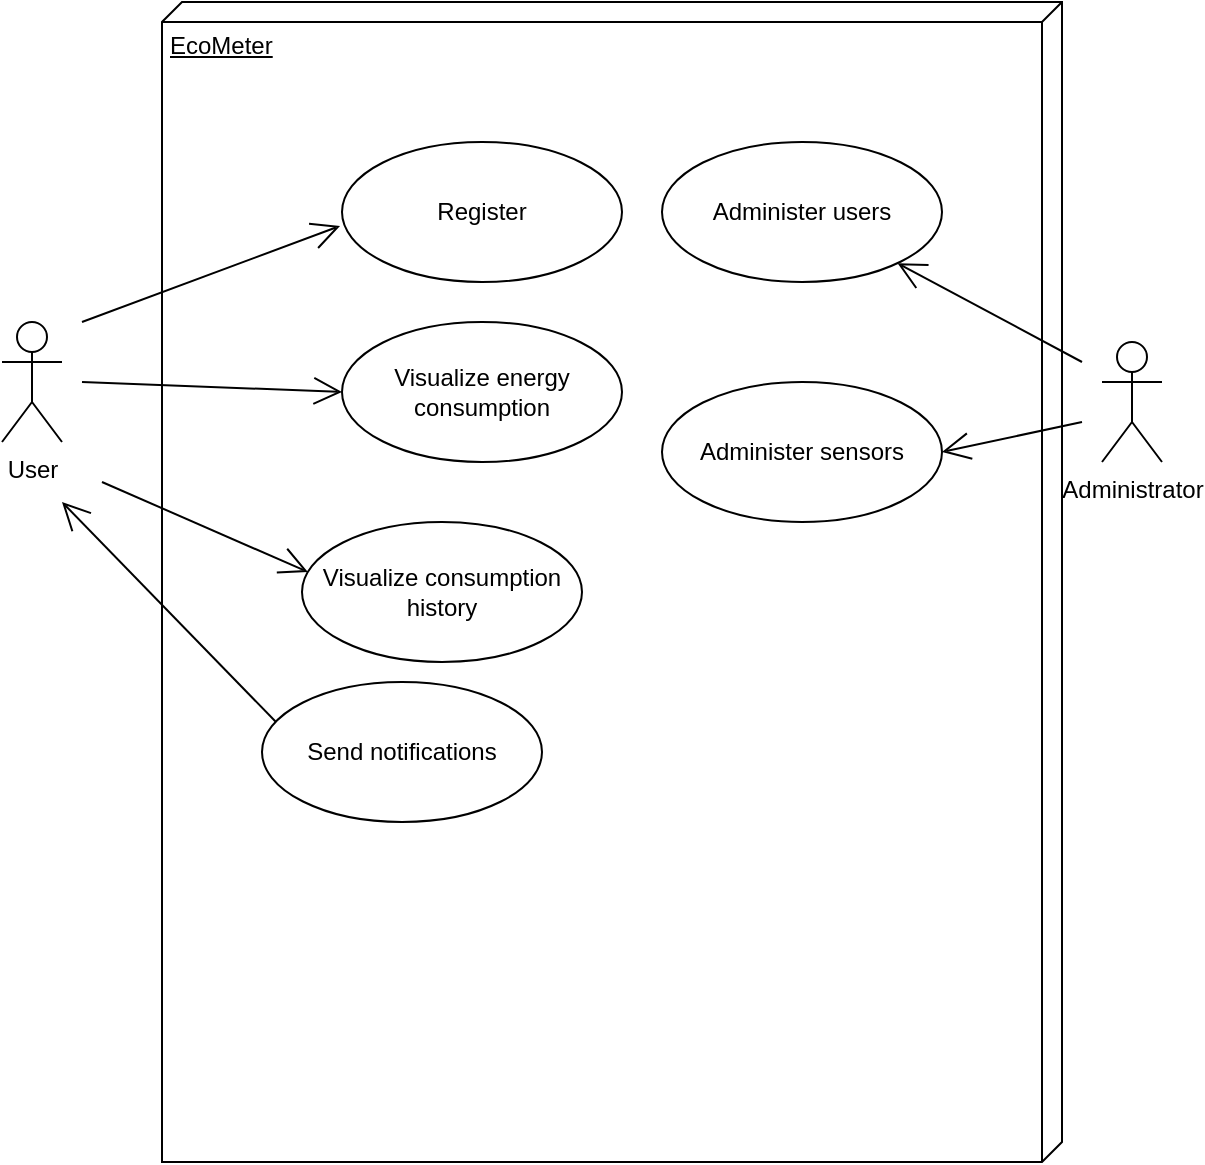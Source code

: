 <mxfile version="23.1.1" type="github" pages="4">
  <diagram name="Página-1" id="9p1yN0jeeB281-lw9D0t">
    <mxGraphModel dx="1434" dy="746" grid="1" gridSize="10" guides="1" tooltips="1" connect="1" arrows="1" fold="1" page="1" pageScale="1" pageWidth="827" pageHeight="1169" math="0" shadow="0">
      <root>
        <mxCell id="0" />
        <mxCell id="1" parent="0" />
        <mxCell id="OAP9CSuasoYouma8eWRJ-1" value="User" style="shape=umlActor;verticalLabelPosition=bottom;verticalAlign=top;html=1;" parent="1" vertex="1">
          <mxGeometry x="90" y="200" width="30" height="60" as="geometry" />
        </mxCell>
        <mxCell id="OAP9CSuasoYouma8eWRJ-2" value="Administrator" style="shape=umlActor;verticalLabelPosition=bottom;verticalAlign=top;html=1;" parent="1" vertex="1">
          <mxGeometry x="640" y="210" width="30" height="60" as="geometry" />
        </mxCell>
        <mxCell id="OAP9CSuasoYouma8eWRJ-4" value="EcoMeter" style="verticalAlign=top;align=left;spacingTop=8;spacingLeft=2;spacingRight=12;shape=cube;size=10;direction=south;fontStyle=4;html=1;whiteSpace=wrap;" parent="1" vertex="1">
          <mxGeometry x="170" y="40" width="450" height="580" as="geometry" />
        </mxCell>
        <mxCell id="OAP9CSuasoYouma8eWRJ-5" value="Register" style="ellipse;whiteSpace=wrap;html=1;" parent="1" vertex="1">
          <mxGeometry x="260" y="110" width="140" height="70" as="geometry" />
        </mxCell>
        <mxCell id="OAP9CSuasoYouma8eWRJ-7" value="Visualize energy consumption" style="ellipse;whiteSpace=wrap;html=1;" parent="1" vertex="1">
          <mxGeometry x="260" y="200" width="140" height="70" as="geometry" />
        </mxCell>
        <mxCell id="OAP9CSuasoYouma8eWRJ-11" value="" style="endArrow=open;endFill=1;endSize=12;html=1;rounded=0;entryX=-0.007;entryY=0.6;entryDx=0;entryDy=0;entryPerimeter=0;" parent="1" target="OAP9CSuasoYouma8eWRJ-5" edge="1">
          <mxGeometry width="160" relative="1" as="geometry">
            <mxPoint x="130" y="200" as="sourcePoint" />
            <mxPoint x="260" y="160" as="targetPoint" />
          </mxGeometry>
        </mxCell>
        <mxCell id="OAP9CSuasoYouma8eWRJ-12" value="" style="endArrow=open;endFill=1;endSize=12;html=1;rounded=0;entryX=0;entryY=0.5;entryDx=0;entryDy=0;" parent="1" target="OAP9CSuasoYouma8eWRJ-7" edge="1">
          <mxGeometry width="160" relative="1" as="geometry">
            <mxPoint x="130" y="230" as="sourcePoint" />
            <mxPoint x="250" y="230" as="targetPoint" />
          </mxGeometry>
        </mxCell>
        <mxCell id="OAP9CSuasoYouma8eWRJ-13" value="Administer users" style="ellipse;whiteSpace=wrap;html=1;" parent="1" vertex="1">
          <mxGeometry x="420" y="110" width="140" height="70" as="geometry" />
        </mxCell>
        <mxCell id="OAP9CSuasoYouma8eWRJ-14" value="" style="endArrow=open;endFill=1;endSize=12;html=1;rounded=0;" parent="1" target="OAP9CSuasoYouma8eWRJ-13" edge="1">
          <mxGeometry width="160" relative="1" as="geometry">
            <mxPoint x="630" y="220" as="sourcePoint" />
            <mxPoint x="650" y="250" as="targetPoint" />
          </mxGeometry>
        </mxCell>
        <mxCell id="OAP9CSuasoYouma8eWRJ-15" value="Visualize consumption history" style="ellipse;whiteSpace=wrap;html=1;" parent="1" vertex="1">
          <mxGeometry x="240" y="300" width="140" height="70" as="geometry" />
        </mxCell>
        <mxCell id="OAP9CSuasoYouma8eWRJ-16" value="" style="endArrow=open;endFill=1;endSize=12;html=1;rounded=0;entryX=0.021;entryY=0.357;entryDx=0;entryDy=0;entryPerimeter=0;" parent="1" target="OAP9CSuasoYouma8eWRJ-15" edge="1">
          <mxGeometry width="160" relative="1" as="geometry">
            <mxPoint x="140" y="280" as="sourcePoint" />
            <mxPoint x="260" y="280" as="targetPoint" />
          </mxGeometry>
        </mxCell>
        <mxCell id="OAP9CSuasoYouma8eWRJ-17" value="Send notifications" style="ellipse;whiteSpace=wrap;html=1;" parent="1" vertex="1">
          <mxGeometry x="220" y="380" width="140" height="70" as="geometry" />
        </mxCell>
        <mxCell id="OAP9CSuasoYouma8eWRJ-18" value="" style="endArrow=open;endFill=1;endSize=12;html=1;rounded=0;exitX=0.05;exitY=0.286;exitDx=0;exitDy=0;exitPerimeter=0;" parent="1" source="OAP9CSuasoYouma8eWRJ-17" edge="1">
          <mxGeometry width="160" relative="1" as="geometry">
            <mxPoint x="150" y="360" as="sourcePoint" />
            <mxPoint x="120" y="290" as="targetPoint" />
          </mxGeometry>
        </mxCell>
        <mxCell id="OAP9CSuasoYouma8eWRJ-19" value="Administer sensors" style="ellipse;whiteSpace=wrap;html=1;" parent="1" vertex="1">
          <mxGeometry x="420" y="230" width="140" height="70" as="geometry" />
        </mxCell>
        <mxCell id="OAP9CSuasoYouma8eWRJ-20" value="" style="endArrow=open;endFill=1;endSize=12;html=1;rounded=0;entryX=1;entryY=0.5;entryDx=0;entryDy=0;" parent="1" target="OAP9CSuasoYouma8eWRJ-19" edge="1">
          <mxGeometry width="160" relative="1" as="geometry">
            <mxPoint x="630" y="250" as="sourcePoint" />
            <mxPoint x="548" y="181" as="targetPoint" />
          </mxGeometry>
        </mxCell>
      </root>
    </mxGraphModel>
  </diagram>
  <diagram id="PDxm0V0CPuH3smzRmviu" name="Página-2">
    <mxGraphModel dx="819" dy="426" grid="1" gridSize="10" guides="1" tooltips="1" connect="1" arrows="1" fold="1" page="1" pageScale="1" pageWidth="827" pageHeight="1169" math="0" shadow="0">
      <root>
        <mxCell id="0" />
        <mxCell id="1" parent="0" />
        <mxCell id="jMdErLy_lFQl9gpQ8zCP-1" value="EcoMeter" style="verticalAlign=top;align=left;spacingTop=8;spacingLeft=2;spacingRight=12;shape=cube;size=10;direction=south;fontStyle=4;html=1;whiteSpace=wrap;movable=1;resizable=1;rotatable=1;deletable=1;editable=1;locked=0;connectable=1;" parent="1" vertex="1">
          <mxGeometry x="151" y="30" width="526" height="470" as="geometry" />
        </mxCell>
        <mxCell id="jMdErLy_lFQl9gpQ8zCP-2" value="Database" style="shape=module;align=left;spacingLeft=20;align=center;verticalAlign=top;whiteSpace=wrap;html=1;" parent="1" vertex="1">
          <mxGeometry x="210" y="130" width="100" height="50" as="geometry" />
        </mxCell>
        <mxCell id="jMdErLy_lFQl9gpQ8zCP-3" value="Sensor" style="shape=module;align=left;spacingLeft=20;align=center;verticalAlign=top;whiteSpace=wrap;html=1;" parent="1" vertex="1">
          <mxGeometry x="500" y="130" width="100" height="50" as="geometry" />
        </mxCell>
        <mxCell id="jMdErLy_lFQl9gpQ8zCP-4" value="Web page" style="shape=module;align=left;spacingLeft=20;align=center;verticalAlign=top;whiteSpace=wrap;html=1;" parent="1" vertex="1">
          <mxGeometry x="210" y="340" width="100" height="50" as="geometry" />
        </mxCell>
        <mxCell id="jMdErLy_lFQl9gpQ8zCP-5" value="Account" style="shape=module;align=left;spacingLeft=20;align=center;verticalAlign=top;whiteSpace=wrap;html=1;" parent="1" vertex="1">
          <mxGeometry x="510" y="350" width="100" height="50" as="geometry" />
        </mxCell>
        <mxCell id="jMdErLy_lFQl9gpQ8zCP-6" value="" style="rounded=0;orthogonalLoop=1;jettySize=auto;html=1;endArrow=halfCircle;endFill=0;endSize=6;strokeWidth=1;sketch=0;exitX=0.11;exitY=0.54;exitDx=0;exitDy=0;exitPerimeter=0;" parent="1" source="jMdErLy_lFQl9gpQ8zCP-3" target="jMdErLy_lFQl9gpQ8zCP-8" edge="1">
          <mxGeometry relative="1" as="geometry">
            <mxPoint x="410" y="225" as="sourcePoint" />
          </mxGeometry>
        </mxCell>
        <mxCell id="jMdErLy_lFQl9gpQ8zCP-7" value="" style="rounded=0;orthogonalLoop=1;jettySize=auto;html=1;endArrow=oval;endFill=0;sketch=0;sourcePerimeterSpacing=0;targetPerimeterSpacing=0;endSize=10;exitX=1;exitY=0.5;exitDx=0;exitDy=0;" parent="1" source="jMdErLy_lFQl9gpQ8zCP-2" target="jMdErLy_lFQl9gpQ8zCP-8" edge="1">
          <mxGeometry relative="1" as="geometry">
            <mxPoint x="370" y="225" as="sourcePoint" />
          </mxGeometry>
        </mxCell>
        <mxCell id="jMdErLy_lFQl9gpQ8zCP-8" value="" style="ellipse;whiteSpace=wrap;html=1;align=center;aspect=fixed;fillColor=none;strokeColor=none;resizable=0;perimeter=centerPerimeter;rotatable=0;allowArrows=0;points=[];outlineConnect=1;" parent="1" vertex="1">
          <mxGeometry x="400" y="150" width="10" height="10" as="geometry" />
        </mxCell>
        <mxCell id="jMdErLy_lFQl9gpQ8zCP-9" value="" style="rounded=0;orthogonalLoop=1;jettySize=auto;html=1;endArrow=halfCircle;endFill=0;endSize=6;strokeWidth=1;sketch=0;exitX=0;exitY=0;exitDx=10;exitDy=0;exitPerimeter=0;" parent="1" source="jMdErLy_lFQl9gpQ8zCP-5" target="jMdErLy_lFQl9gpQ8zCP-11" edge="1">
          <mxGeometry relative="1" as="geometry">
            <mxPoint x="400" y="265" as="sourcePoint" />
          </mxGeometry>
        </mxCell>
        <mxCell id="jMdErLy_lFQl9gpQ8zCP-10" value="" style="rounded=0;orthogonalLoop=1;jettySize=auto;html=1;endArrow=oval;endFill=0;sketch=0;sourcePerimeterSpacing=0;targetPerimeterSpacing=0;endSize=10;exitX=1;exitY=1;exitDx=0;exitDy=0;" parent="1" source="jMdErLy_lFQl9gpQ8zCP-2" target="jMdErLy_lFQl9gpQ8zCP-11" edge="1">
          <mxGeometry relative="1" as="geometry">
            <mxPoint x="360" y="265" as="sourcePoint" />
          </mxGeometry>
        </mxCell>
        <mxCell id="jMdErLy_lFQl9gpQ8zCP-11" value="" style="ellipse;whiteSpace=wrap;html=1;align=center;aspect=fixed;fillColor=none;strokeColor=none;resizable=0;perimeter=centerPerimeter;rotatable=0;allowArrows=0;points=[];outlineConnect=1;" parent="1" vertex="1">
          <mxGeometry x="390" y="270" width="10" height="10" as="geometry" />
        </mxCell>
        <mxCell id="jMdErLy_lFQl9gpQ8zCP-12" value="Sensor readings" style="text;html=1;strokeColor=none;fillColor=none;align=center;verticalAlign=middle;whiteSpace=wrap;rounded=0;" parent="1" vertex="1">
          <mxGeometry x="375" y="110" width="60" height="30" as="geometry" />
        </mxCell>
        <mxCell id="jMdErLy_lFQl9gpQ8zCP-13" value="" style="rounded=0;orthogonalLoop=1;jettySize=auto;html=1;endArrow=halfCircle;endFill=0;endSize=6;strokeWidth=1;sketch=0;exitX=1;exitY=0.5;exitDx=0;exitDy=0;" parent="1" source="jMdErLy_lFQl9gpQ8zCP-4" target="jMdErLy_lFQl9gpQ8zCP-15" edge="1">
          <mxGeometry relative="1" as="geometry">
            <mxPoint x="410" y="455" as="sourcePoint" />
          </mxGeometry>
        </mxCell>
        <mxCell id="jMdErLy_lFQl9gpQ8zCP-14" value="" style="rounded=0;orthogonalLoop=1;jettySize=auto;html=1;endArrow=oval;endFill=0;sketch=0;sourcePerimeterSpacing=0;targetPerimeterSpacing=0;endSize=10;exitX=0.13;exitY=0.6;exitDx=0;exitDy=0;exitPerimeter=0;" parent="1" source="jMdErLy_lFQl9gpQ8zCP-5" target="jMdErLy_lFQl9gpQ8zCP-15" edge="1">
          <mxGeometry relative="1" as="geometry">
            <mxPoint x="370" y="455" as="sourcePoint" />
          </mxGeometry>
        </mxCell>
        <mxCell id="jMdErLy_lFQl9gpQ8zCP-15" value="" style="ellipse;whiteSpace=wrap;html=1;align=center;aspect=fixed;fillColor=none;strokeColor=none;resizable=0;perimeter=centerPerimeter;rotatable=0;allowArrows=0;points=[];outlineConnect=1;" parent="1" vertex="1">
          <mxGeometry x="403.5" y="370" width="10" height="10" as="geometry" />
        </mxCell>
        <mxCell id="jMdErLy_lFQl9gpQ8zCP-16" value="" style="rounded=0;orthogonalLoop=1;jettySize=auto;html=1;endArrow=halfCircle;endFill=0;endSize=6;strokeWidth=1;sketch=0;exitX=0.5;exitY=1;exitDx=0;exitDy=0;" parent="1" source="jMdErLy_lFQl9gpQ8zCP-2" target="jMdErLy_lFQl9gpQ8zCP-18" edge="1">
          <mxGeometry relative="1" as="geometry">
            <mxPoint x="280" y="285" as="sourcePoint" />
          </mxGeometry>
        </mxCell>
        <mxCell id="jMdErLy_lFQl9gpQ8zCP-17" value="" style="rounded=0;orthogonalLoop=1;jettySize=auto;html=1;endArrow=oval;endFill=0;sketch=0;sourcePerimeterSpacing=0;targetPerimeterSpacing=0;endSize=10;exitX=0.5;exitY=0;exitDx=0;exitDy=0;" parent="1" source="jMdErLy_lFQl9gpQ8zCP-4" target="jMdErLy_lFQl9gpQ8zCP-18" edge="1">
          <mxGeometry relative="1" as="geometry">
            <mxPoint x="240" y="285" as="sourcePoint" />
          </mxGeometry>
        </mxCell>
        <mxCell id="jMdErLy_lFQl9gpQ8zCP-18" value="" style="ellipse;whiteSpace=wrap;html=1;align=center;aspect=fixed;fillColor=none;strokeColor=none;resizable=0;perimeter=centerPerimeter;rotatable=0;allowArrows=0;points=[];outlineConnect=1;" parent="1" vertex="1">
          <mxGeometry x="255" y="260" width="10" height="10" as="geometry" />
        </mxCell>
        <mxCell id="jMdErLy_lFQl9gpQ8zCP-19" value="Account details" style="text;html=1;strokeColor=none;fillColor=none;align=center;verticalAlign=middle;whiteSpace=wrap;rounded=0;" parent="1" vertex="1">
          <mxGeometry x="390" y="230" width="60" height="30" as="geometry" />
        </mxCell>
        <mxCell id="jMdErLy_lFQl9gpQ8zCP-20" value="Send data to dashboards" style="text;html=1;strokeColor=none;fillColor=none;align=center;verticalAlign=middle;whiteSpace=wrap;rounded=0;" parent="1" vertex="1">
          <mxGeometry x="265" y="250" width="60" height="30" as="geometry" />
        </mxCell>
        <mxCell id="jMdErLy_lFQl9gpQ8zCP-21" value="Show dashboards" style="text;html=1;strokeColor=none;fillColor=none;align=center;verticalAlign=middle;whiteSpace=wrap;rounded=0;" parent="1" vertex="1">
          <mxGeometry x="378.5" y="330" width="60" height="30" as="geometry" />
        </mxCell>
      </root>
    </mxGraphModel>
  </diagram>
  <diagram id="_CA1UFkVt5cMjfk0Cdv5" name="Página-3">
    <mxGraphModel dx="1434" dy="746" grid="1" gridSize="10" guides="1" tooltips="1" connect="1" arrows="1" fold="1" page="1" pageScale="1" pageWidth="827" pageHeight="1169" math="0" shadow="0">
      <root>
        <mxCell id="0" />
        <mxCell id="1" parent="0" />
        <mxCell id="aAQqQeoy6USg3mVX8jN8-1" value="User" style="swimlane;fontStyle=1;align=center;verticalAlign=top;childLayout=stackLayout;horizontal=1;startSize=26;horizontalStack=0;resizeParent=1;resizeParentMax=0;resizeLast=0;collapsible=1;marginBottom=0;whiteSpace=wrap;html=1;" vertex="1" parent="1">
          <mxGeometry x="110" y="120" width="160" height="268" as="geometry" />
        </mxCell>
        <mxCell id="aAQqQeoy6USg3mVX8jN8-43" value="+ Id: int" style="text;strokeColor=none;fillColor=none;align=left;verticalAlign=top;spacingLeft=4;spacingRight=4;overflow=hidden;rotatable=0;points=[[0,0.5],[1,0.5]];portConstraint=eastwest;whiteSpace=wrap;html=1;" vertex="1" parent="aAQqQeoy6USg3mVX8jN8-1">
          <mxGeometry y="26" width="160" height="26" as="geometry" />
        </mxCell>
        <mxCell id="aAQqQeoy6USg3mVX8jN8-2" value="+ Name: string&lt;br&gt;" style="text;strokeColor=none;fillColor=none;align=left;verticalAlign=top;spacingLeft=4;spacingRight=4;overflow=hidden;rotatable=0;points=[[0,0.5],[1,0.5]];portConstraint=eastwest;whiteSpace=wrap;html=1;" vertex="1" parent="aAQqQeoy6USg3mVX8jN8-1">
          <mxGeometry y="52" width="160" height="26" as="geometry" />
        </mxCell>
        <mxCell id="aAQqQeoy6USg3mVX8jN8-6" value="+ Email: varchar" style="text;strokeColor=none;fillColor=none;align=left;verticalAlign=top;spacingLeft=4;spacingRight=4;overflow=hidden;rotatable=0;points=[[0,0.5],[1,0.5]];portConstraint=eastwest;whiteSpace=wrap;html=1;" vertex="1" parent="aAQqQeoy6USg3mVX8jN8-1">
          <mxGeometry y="78" width="160" height="26" as="geometry" />
        </mxCell>
        <mxCell id="aAQqQeoy6USg3mVX8jN8-5" value="+ Password: varchar" style="text;strokeColor=none;fillColor=none;align=left;verticalAlign=top;spacingLeft=4;spacingRight=4;overflow=hidden;rotatable=0;points=[[0,0.5],[1,0.5]];portConstraint=eastwest;whiteSpace=wrap;html=1;" vertex="1" parent="aAQqQeoy6USg3mVX8jN8-1">
          <mxGeometry y="104" width="160" height="26" as="geometry" />
        </mxCell>
        <mxCell id="aAQqQeoy6USg3mVX8jN8-66" value="+ idRol" style="text;strokeColor=none;fillColor=none;align=left;verticalAlign=top;spacingLeft=4;spacingRight=4;overflow=hidden;rotatable=0;points=[[0,0.5],[1,0.5]];portConstraint=eastwest;whiteSpace=wrap;html=1;" vertex="1" parent="aAQqQeoy6USg3mVX8jN8-1">
          <mxGeometry y="130" width="160" height="26" as="geometry" />
        </mxCell>
        <mxCell id="aAQqQeoy6USg3mVX8jN8-3" value="" style="line;strokeWidth=1;fillColor=none;align=left;verticalAlign=middle;spacingTop=-1;spacingLeft=3;spacingRight=3;rotatable=0;labelPosition=right;points=[];portConstraint=eastwest;strokeColor=inherit;" vertex="1" parent="aAQqQeoy6USg3mVX8jN8-1">
          <mxGeometry y="156" width="160" height="8" as="geometry" />
        </mxCell>
        <mxCell id="aAQqQeoy6USg3mVX8jN8-4" value="+ register()" style="text;strokeColor=none;fillColor=none;align=left;verticalAlign=top;spacingLeft=4;spacingRight=4;overflow=hidden;rotatable=0;points=[[0,0.5],[1,0.5]];portConstraint=eastwest;whiteSpace=wrap;html=1;" vertex="1" parent="aAQqQeoy6USg3mVX8jN8-1">
          <mxGeometry y="164" width="160" height="26" as="geometry" />
        </mxCell>
        <mxCell id="aAQqQeoy6USg3mVX8jN8-8" value="+ login()" style="text;strokeColor=none;fillColor=none;align=left;verticalAlign=top;spacingLeft=4;spacingRight=4;overflow=hidden;rotatable=0;points=[[0,0.5],[1,0.5]];portConstraint=eastwest;whiteSpace=wrap;html=1;" vertex="1" parent="aAQqQeoy6USg3mVX8jN8-1">
          <mxGeometry y="190" width="160" height="26" as="geometry" />
        </mxCell>
        <mxCell id="aAQqQeoy6USg3mVX8jN8-7" value="+ viewDashboard()" style="text;strokeColor=none;fillColor=none;align=left;verticalAlign=top;spacingLeft=4;spacingRight=4;overflow=hidden;rotatable=0;points=[[0,0.5],[1,0.5]];portConstraint=eastwest;whiteSpace=wrap;html=1;" vertex="1" parent="aAQqQeoy6USg3mVX8jN8-1">
          <mxGeometry y="216" width="160" height="26" as="geometry" />
        </mxCell>
        <mxCell id="aAQqQeoy6USg3mVX8jN8-70" value="+ selectRol()" style="text;strokeColor=none;fillColor=none;align=left;verticalAlign=top;spacingLeft=4;spacingRight=4;overflow=hidden;rotatable=0;points=[[0,0.5],[1,0.5]];portConstraint=eastwest;whiteSpace=wrap;html=1;" vertex="1" parent="aAQqQeoy6USg3mVX8jN8-1">
          <mxGeometry y="242" width="160" height="26" as="geometry" />
        </mxCell>
        <mxCell id="aAQqQeoy6USg3mVX8jN8-13" value="Sensors" style="swimlane;fontStyle=1;align=center;verticalAlign=top;childLayout=stackLayout;horizontal=1;startSize=26;horizontalStack=0;resizeParent=1;resizeParentMax=0;resizeLast=0;collapsible=1;marginBottom=0;whiteSpace=wrap;html=1;" vertex="1" parent="1">
          <mxGeometry x="430" y="138" width="160" height="164" as="geometry" />
        </mxCell>
        <mxCell id="aAQqQeoy6USg3mVX8jN8-14" value="+ Id : int" style="text;strokeColor=none;fillColor=none;align=left;verticalAlign=top;spacingLeft=4;spacingRight=4;overflow=hidden;rotatable=0;points=[[0,0.5],[1,0.5]];portConstraint=eastwest;whiteSpace=wrap;html=1;" vertex="1" parent="aAQqQeoy6USg3mVX8jN8-13">
          <mxGeometry y="26" width="160" height="26" as="geometry" />
        </mxCell>
        <mxCell id="aAQqQeoy6USg3mVX8jN8-18" value="+ Name: string" style="text;strokeColor=none;fillColor=none;align=left;verticalAlign=top;spacingLeft=4;spacingRight=4;overflow=hidden;rotatable=0;points=[[0,0.5],[1,0.5]];portConstraint=eastwest;whiteSpace=wrap;html=1;" vertex="1" parent="aAQqQeoy6USg3mVX8jN8-13">
          <mxGeometry y="52" width="160" height="26" as="geometry" />
        </mxCell>
        <mxCell id="aAQqQeoy6USg3mVX8jN8-19" value="+ idLocation: string" style="text;strokeColor=none;fillColor=none;align=left;verticalAlign=top;spacingLeft=4;spacingRight=4;overflow=hidden;rotatable=0;points=[[0,0.5],[1,0.5]];portConstraint=eastwest;whiteSpace=wrap;html=1;" vertex="1" parent="aAQqQeoy6USg3mVX8jN8-13">
          <mxGeometry y="78" width="160" height="26" as="geometry" />
        </mxCell>
        <mxCell id="aAQqQeoy6USg3mVX8jN8-45" value="+ userId: int" style="text;strokeColor=none;fillColor=none;align=left;verticalAlign=top;spacingLeft=4;spacingRight=4;overflow=hidden;rotatable=0;points=[[0,0.5],[1,0.5]];portConstraint=eastwest;whiteSpace=wrap;html=1;" vertex="1" parent="aAQqQeoy6USg3mVX8jN8-13">
          <mxGeometry y="104" width="160" height="26" as="geometry" />
        </mxCell>
        <mxCell id="aAQqQeoy6USg3mVX8jN8-15" value="" style="line;strokeWidth=1;fillColor=none;align=left;verticalAlign=middle;spacingTop=-1;spacingLeft=3;spacingRight=3;rotatable=0;labelPosition=right;points=[];portConstraint=eastwest;strokeColor=inherit;" vertex="1" parent="aAQqQeoy6USg3mVX8jN8-13">
          <mxGeometry y="130" width="160" height="8" as="geometry" />
        </mxCell>
        <mxCell id="aAQqQeoy6USg3mVX8jN8-16" value="+ sendData()" style="text;strokeColor=none;fillColor=none;align=left;verticalAlign=top;spacingLeft=4;spacingRight=4;overflow=hidden;rotatable=0;points=[[0,0.5],[1,0.5]];portConstraint=eastwest;whiteSpace=wrap;html=1;" vertex="1" parent="aAQqQeoy6USg3mVX8jN8-13">
          <mxGeometry y="138" width="160" height="26" as="geometry" />
        </mxCell>
        <mxCell id="aAQqQeoy6USg3mVX8jN8-20" style="edgeStyle=orthogonalEdgeStyle;rounded=0;orthogonalLoop=1;jettySize=auto;html=1;exitX=1;exitY=0.5;exitDx=0;exitDy=0;entryX=0;entryY=0.087;entryDx=0;entryDy=0;entryPerimeter=0;endArrow=none;endFill=0;" edge="1" parent="1" source="aAQqQeoy6USg3mVX8jN8-42" target="aAQqQeoy6USg3mVX8jN8-13">
          <mxGeometry relative="1" as="geometry" />
        </mxCell>
        <mxCell id="aAQqQeoy6USg3mVX8jN8-22" value="1" style="text;html=1;strokeColor=none;fillColor=none;align=center;verticalAlign=middle;whiteSpace=wrap;rounded=0;" vertex="1" parent="1">
          <mxGeometry x="270" y="130" width="60" height="30" as="geometry" />
        </mxCell>
        <mxCell id="aAQqQeoy6USg3mVX8jN8-23" value="1" style="text;html=1;strokeColor=none;fillColor=none;align=center;verticalAlign=middle;whiteSpace=wrap;rounded=0;" vertex="1" parent="1">
          <mxGeometry x="380" y="230" width="60" height="30" as="geometry" />
        </mxCell>
        <mxCell id="aAQqQeoy6USg3mVX8jN8-32" value="dataSensor" style="swimlane;fontStyle=1;align=center;verticalAlign=top;childLayout=stackLayout;horizontal=1;startSize=26;horizontalStack=0;resizeParent=1;resizeParentMax=0;resizeLast=0;collapsible=1;marginBottom=0;whiteSpace=wrap;html=1;" vertex="1" parent="1">
          <mxGeometry x="740" y="138" width="160" height="164" as="geometry" />
        </mxCell>
        <mxCell id="aAQqQeoy6USg3mVX8jN8-33" value="+ kwh: float" style="text;strokeColor=none;fillColor=none;align=left;verticalAlign=top;spacingLeft=4;spacingRight=4;overflow=hidden;rotatable=0;points=[[0,0.5],[1,0.5]];portConstraint=eastwest;whiteSpace=wrap;html=1;" vertex="1" parent="aAQqQeoy6USg3mVX8jN8-32">
          <mxGeometry y="26" width="160" height="26" as="geometry" />
        </mxCell>
        <mxCell id="aAQqQeoy6USg3mVX8jN8-34" value="+ date: datetime" style="text;strokeColor=none;fillColor=none;align=left;verticalAlign=top;spacingLeft=4;spacingRight=4;overflow=hidden;rotatable=0;points=[[0,0.5],[1,0.5]];portConstraint=eastwest;whiteSpace=wrap;html=1;" vertex="1" parent="aAQqQeoy6USg3mVX8jN8-32">
          <mxGeometry y="52" width="160" height="26" as="geometry" />
        </mxCell>
        <mxCell id="aAQqQeoy6USg3mVX8jN8-46" value="+ IdSensors: int" style="text;strokeColor=none;fillColor=none;align=left;verticalAlign=top;spacingLeft=4;spacingRight=4;overflow=hidden;rotatable=0;points=[[0,0.5],[1,0.5]];portConstraint=eastwest;whiteSpace=wrap;html=1;" vertex="1" parent="aAQqQeoy6USg3mVX8jN8-32">
          <mxGeometry y="78" width="160" height="26" as="geometry" />
        </mxCell>
        <mxCell id="aAQqQeoy6USg3mVX8jN8-36" value="" style="line;strokeWidth=1;fillColor=none;align=left;verticalAlign=middle;spacingTop=-1;spacingLeft=3;spacingRight=3;rotatable=0;labelPosition=right;points=[];portConstraint=eastwest;strokeColor=inherit;" vertex="1" parent="aAQqQeoy6USg3mVX8jN8-32">
          <mxGeometry y="104" width="160" height="8" as="geometry" />
        </mxCell>
        <mxCell id="aAQqQeoy6USg3mVX8jN8-37" value="+ calculateKwh()" style="text;strokeColor=none;fillColor=none;align=left;verticalAlign=top;spacingLeft=4;spacingRight=4;overflow=hidden;rotatable=0;points=[[0,0.5],[1,0.5]];portConstraint=eastwest;whiteSpace=wrap;html=1;" vertex="1" parent="aAQqQeoy6USg3mVX8jN8-32">
          <mxGeometry y="112" width="160" height="26" as="geometry" />
        </mxCell>
        <mxCell id="aAQqQeoy6USg3mVX8jN8-41" value="+ filterDate()" style="text;strokeColor=none;fillColor=none;align=left;verticalAlign=top;spacingLeft=4;spacingRight=4;overflow=hidden;rotatable=0;points=[[0,0.5],[1,0.5]];portConstraint=eastwest;whiteSpace=wrap;html=1;" vertex="1" parent="aAQqQeoy6USg3mVX8jN8-32">
          <mxGeometry y="138" width="160" height="26" as="geometry" />
        </mxCell>
        <mxCell id="aAQqQeoy6USg3mVX8jN8-38" style="edgeStyle=orthogonalEdgeStyle;rounded=0;orthogonalLoop=1;jettySize=auto;html=1;exitX=0;exitY=0.5;exitDx=0;exitDy=0;entryX=1.006;entryY=0.109;entryDx=0;entryDy=0;entryPerimeter=0;endArrow=none;endFill=0;" edge="1" parent="1" source="aAQqQeoy6USg3mVX8jN8-46" target="aAQqQeoy6USg3mVX8jN8-13">
          <mxGeometry relative="1" as="geometry" />
        </mxCell>
        <mxCell id="aAQqQeoy6USg3mVX8jN8-39" value="0" style="text;html=1;strokeColor=none;fillColor=none;align=center;verticalAlign=middle;whiteSpace=wrap;rounded=0;" vertex="1" parent="1">
          <mxGeometry x="590" y="130" width="60" height="30" as="geometry" />
        </mxCell>
        <mxCell id="aAQqQeoy6USg3mVX8jN8-40" value="1" style="text;html=1;strokeColor=none;fillColor=none;align=center;verticalAlign=middle;whiteSpace=wrap;rounded=0;" vertex="1" parent="1">
          <mxGeometry x="680" y="200" width="60" height="30" as="geometry" />
        </mxCell>
        <mxCell id="aAQqQeoy6USg3mVX8jN8-44" style="edgeStyle=orthogonalEdgeStyle;rounded=0;orthogonalLoop=1;jettySize=auto;html=1;exitX=1;exitY=0.5;exitDx=0;exitDy=0;entryX=0;entryY=0.5;entryDx=0;entryDy=0;endArrow=none;endFill=0;" edge="1" parent="1" source="aAQqQeoy6USg3mVX8jN8-43" target="aAQqQeoy6USg3mVX8jN8-45">
          <mxGeometry relative="1" as="geometry" />
        </mxCell>
        <mxCell id="aAQqQeoy6USg3mVX8jN8-51" value="Location" style="swimlane;fontStyle=0;childLayout=stackLayout;horizontal=1;startSize=26;fillColor=none;horizontalStack=0;resizeParent=1;resizeParentMax=0;resizeLast=0;collapsible=1;marginBottom=0;whiteSpace=wrap;html=1;" vertex="1" parent="1">
          <mxGeometry x="680" y="350" width="140" height="78" as="geometry" />
        </mxCell>
        <mxCell id="aAQqQeoy6USg3mVX8jN8-52" value="+ id: int" style="text;strokeColor=none;fillColor=none;align=left;verticalAlign=top;spacingLeft=4;spacingRight=4;overflow=hidden;rotatable=0;points=[[0,0.5],[1,0.5]];portConstraint=eastwest;whiteSpace=wrap;html=1;" vertex="1" parent="aAQqQeoy6USg3mVX8jN8-51">
          <mxGeometry y="26" width="140" height="26" as="geometry" />
        </mxCell>
        <mxCell id="aAQqQeoy6USg3mVX8jN8-53" value="+ name: string" style="text;strokeColor=none;fillColor=none;align=left;verticalAlign=top;spacingLeft=4;spacingRight=4;overflow=hidden;rotatable=0;points=[[0,0.5],[1,0.5]];portConstraint=eastwest;whiteSpace=wrap;html=1;" vertex="1" parent="aAQqQeoy6USg3mVX8jN8-51">
          <mxGeometry y="52" width="140" height="26" as="geometry" />
        </mxCell>
        <mxCell id="aAQqQeoy6USg3mVX8jN8-56" style="edgeStyle=orthogonalEdgeStyle;rounded=0;orthogonalLoop=1;jettySize=auto;html=1;exitX=0;exitY=0.5;exitDx=0;exitDy=0;entryX=1;entryY=0.5;entryDx=0;entryDy=0;endArrow=none;endFill=0;" edge="1" parent="1" source="aAQqQeoy6USg3mVX8jN8-52" target="aAQqQeoy6USg3mVX8jN8-19">
          <mxGeometry relative="1" as="geometry" />
        </mxCell>
        <mxCell id="aAQqQeoy6USg3mVX8jN8-60" value="0" style="text;html=1;strokeColor=none;fillColor=none;align=center;verticalAlign=middle;whiteSpace=wrap;rounded=0;" vertex="1" parent="1">
          <mxGeometry x="630" y="360" width="60" height="30" as="geometry" />
        </mxCell>
        <mxCell id="aAQqQeoy6USg3mVX8jN8-61" value="0" style="text;html=1;strokeColor=none;fillColor=none;align=center;verticalAlign=middle;whiteSpace=wrap;rounded=0;" vertex="1" parent="1">
          <mxGeometry x="590" y="200" width="60" height="30" as="geometry" />
        </mxCell>
        <mxCell id="aAQqQeoy6USg3mVX8jN8-67" style="edgeStyle=orthogonalEdgeStyle;rounded=0;orthogonalLoop=1;jettySize=auto;html=1;exitX=0;exitY=0.25;exitDx=0;exitDy=0;entryX=1;entryY=0.5;entryDx=0;entryDy=0;endArrow=none;endFill=0;" edge="1" parent="1" source="aAQqQeoy6USg3mVX8jN8-62" target="aAQqQeoy6USg3mVX8jN8-66">
          <mxGeometry relative="1" as="geometry" />
        </mxCell>
        <mxCell id="aAQqQeoy6USg3mVX8jN8-62" value="Rol" style="swimlane;fontStyle=0;childLayout=stackLayout;horizontal=1;startSize=26;fillColor=none;horizontalStack=0;resizeParent=1;resizeParentMax=0;resizeLast=0;collapsible=1;marginBottom=0;whiteSpace=wrap;html=1;" vertex="1" parent="1">
          <mxGeometry x="380" y="420" width="140" height="78" as="geometry" />
        </mxCell>
        <mxCell id="aAQqQeoy6USg3mVX8jN8-63" value="+ id: int" style="text;strokeColor=none;fillColor=none;align=left;verticalAlign=top;spacingLeft=4;spacingRight=4;overflow=hidden;rotatable=0;points=[[0,0.5],[1,0.5]];portConstraint=eastwest;whiteSpace=wrap;html=1;" vertex="1" parent="aAQqQeoy6USg3mVX8jN8-62">
          <mxGeometry y="26" width="140" height="26" as="geometry" />
        </mxCell>
        <mxCell id="aAQqQeoy6USg3mVX8jN8-64" value="+ rolName: string" style="text;strokeColor=none;fillColor=none;align=left;verticalAlign=top;spacingLeft=4;spacingRight=4;overflow=hidden;rotatable=0;points=[[0,0.5],[1,0.5]];portConstraint=eastwest;whiteSpace=wrap;html=1;" vertex="1" parent="aAQqQeoy6USg3mVX8jN8-62">
          <mxGeometry y="52" width="140" height="26" as="geometry" />
        </mxCell>
        <mxCell id="aAQqQeoy6USg3mVX8jN8-68" value="1" style="text;html=1;strokeColor=none;fillColor=none;align=center;verticalAlign=middle;whiteSpace=wrap;rounded=0;" vertex="1" parent="1">
          <mxGeometry x="270" y="240" width="60" height="30" as="geometry" />
        </mxCell>
        <mxCell id="aAQqQeoy6USg3mVX8jN8-69" value="0" style="text;html=1;strokeColor=none;fillColor=none;align=center;verticalAlign=middle;whiteSpace=wrap;rounded=0;" vertex="1" parent="1">
          <mxGeometry x="320" y="410" width="60" height="30" as="geometry" />
        </mxCell>
      </root>
    </mxGraphModel>
  </diagram>
  <diagram id="i-Enk_0VMBHc6GXzYoKI" name="Página-4">
    <mxGraphModel dx="1434" dy="746" grid="1" gridSize="10" guides="1" tooltips="1" connect="1" arrows="1" fold="1" page="1" pageScale="1" pageWidth="827" pageHeight="1169" math="0" shadow="0">
      <root>
        <mxCell id="0" />
        <mxCell id="1" parent="0" />
      </root>
    </mxGraphModel>
  </diagram>
</mxfile>
